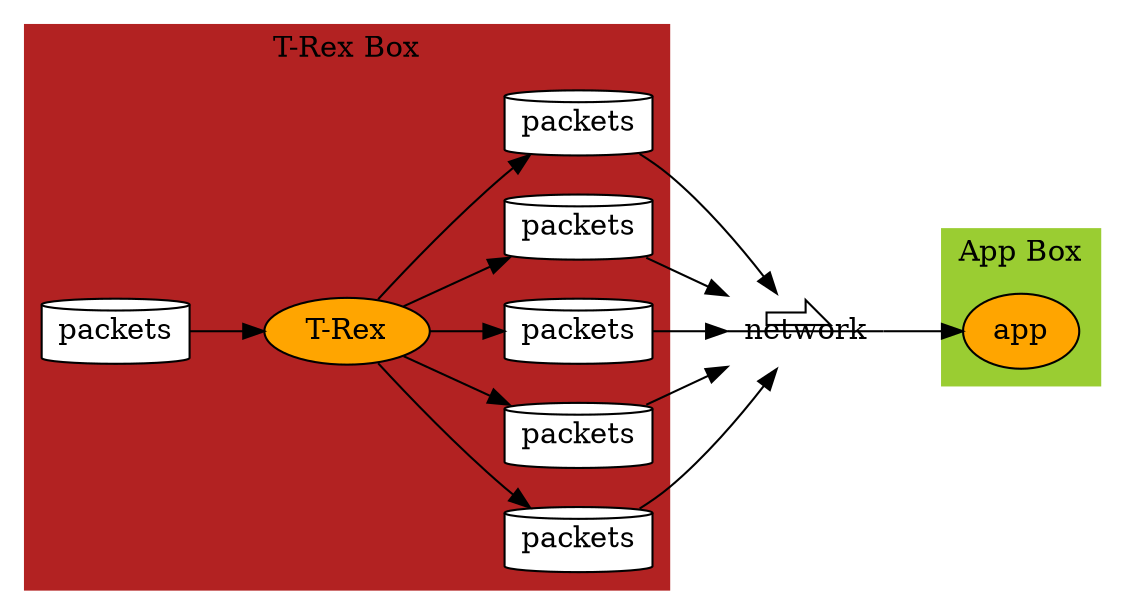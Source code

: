 digraph{
    rankdir=LR
    subgraph cluster_trex{ label="T-Rex Box" color=firebrick style=filled
    node[label="packets", shape=cylinder, style=filled, fillcolor=white, width=0.2, height=0.2]
    p0[label="packets"]
    p1[label="packets"]
    p2[label="packets"]
    p3[label="packets"]
    p4[label="packets"]
    p5[label="packets"]
    trex[label="T-Rex", shape=ellipse, fillcolor=orange, style=filled]
    }
    network[shape="primersite"]

    subgraph cluster_app{ label="App Box" color=yellowgreen style=filled
        app[shape=ellipse, fillcolor=orange, style=filled]
    }
    
p0 -> trex -> {p1,p2,p3,p4,p5} ->network -> app
}